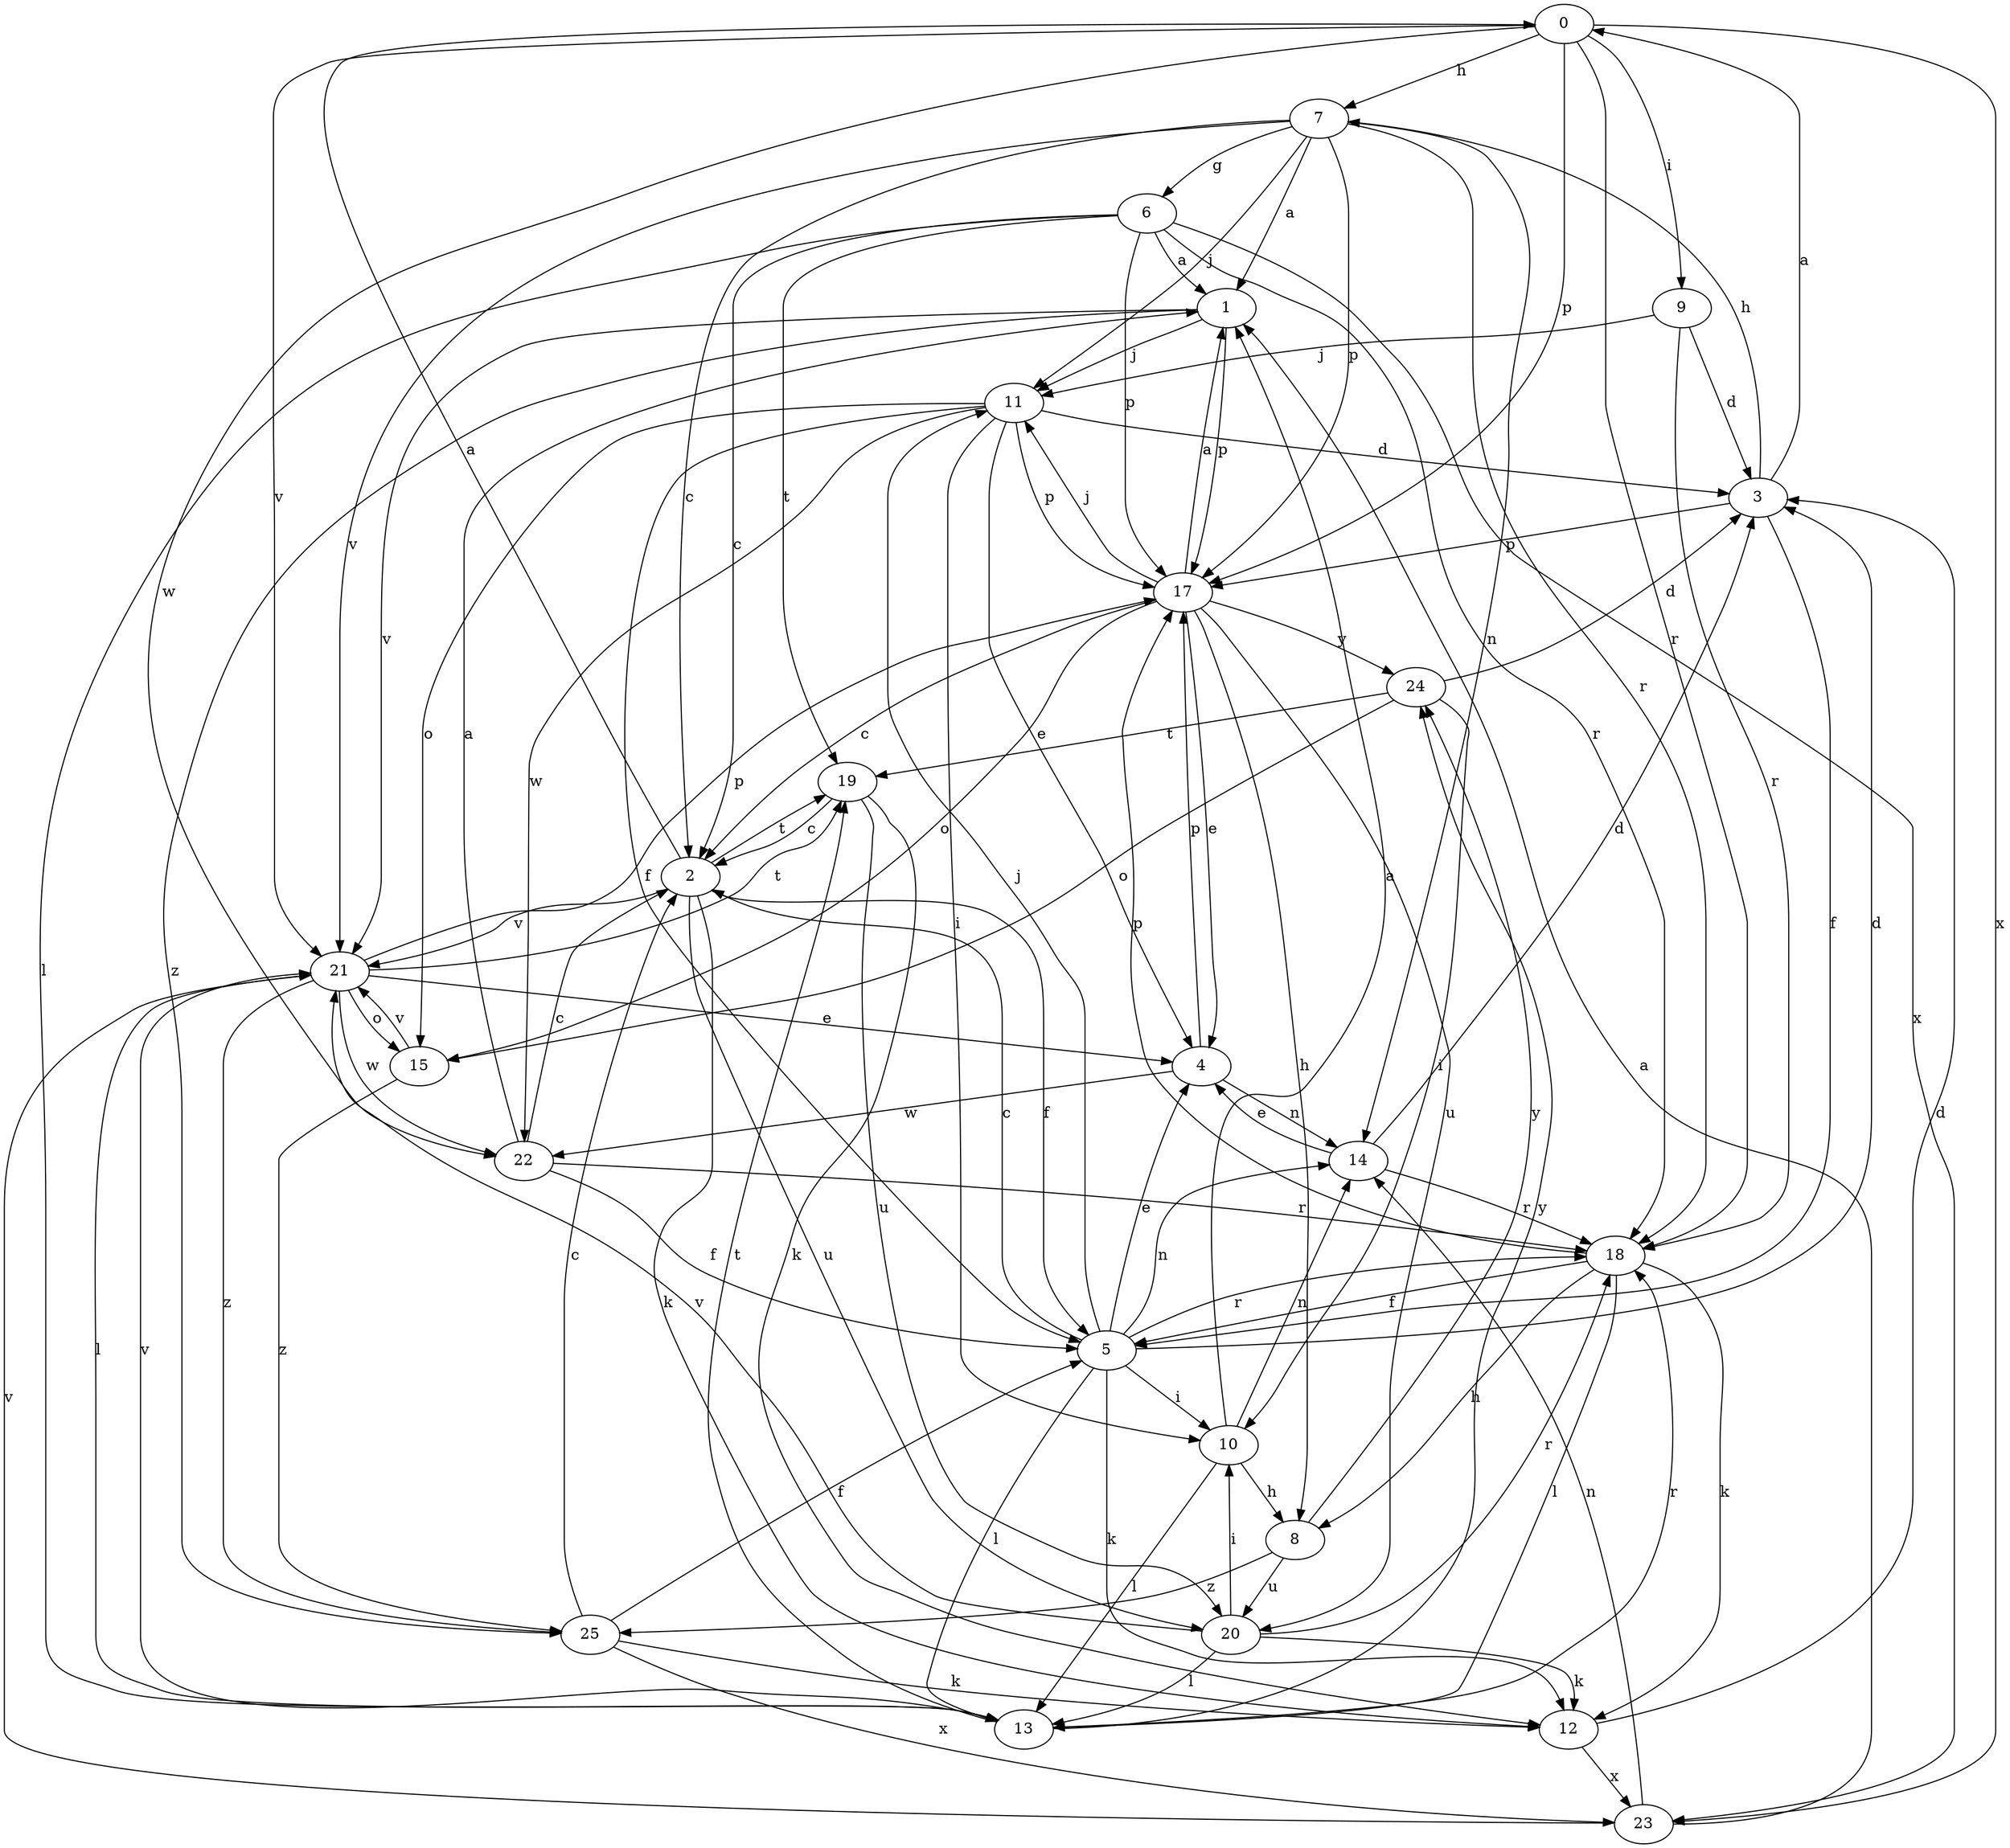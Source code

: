 strict digraph  {
0;
1;
2;
3;
4;
5;
6;
7;
8;
9;
10;
11;
12;
13;
14;
15;
17;
18;
19;
20;
21;
22;
23;
24;
25;
0 -> 7  [label=h];
0 -> 9  [label=i];
0 -> 17  [label=p];
0 -> 18  [label=r];
0 -> 21  [label=v];
0 -> 22  [label=w];
0 -> 23  [label=x];
1 -> 11  [label=j];
1 -> 17  [label=p];
1 -> 21  [label=v];
1 -> 25  [label=z];
2 -> 0  [label=a];
2 -> 5  [label=f];
2 -> 12  [label=k];
2 -> 19  [label=t];
2 -> 20  [label=u];
2 -> 21  [label=v];
3 -> 0  [label=a];
3 -> 5  [label=f];
3 -> 7  [label=h];
3 -> 17  [label=p];
4 -> 14  [label=n];
4 -> 17  [label=p];
4 -> 22  [label=w];
5 -> 2  [label=c];
5 -> 3  [label=d];
5 -> 4  [label=e];
5 -> 10  [label=i];
5 -> 11  [label=j];
5 -> 12  [label=k];
5 -> 13  [label=l];
5 -> 14  [label=n];
5 -> 18  [label=r];
6 -> 1  [label=a];
6 -> 2  [label=c];
6 -> 13  [label=l];
6 -> 17  [label=p];
6 -> 18  [label=r];
6 -> 19  [label=t];
6 -> 23  [label=x];
7 -> 1  [label=a];
7 -> 2  [label=c];
7 -> 6  [label=g];
7 -> 11  [label=j];
7 -> 14  [label=n];
7 -> 17  [label=p];
7 -> 18  [label=r];
7 -> 21  [label=v];
8 -> 20  [label=u];
8 -> 24  [label=y];
8 -> 25  [label=z];
9 -> 3  [label=d];
9 -> 11  [label=j];
9 -> 18  [label=r];
10 -> 1  [label=a];
10 -> 8  [label=h];
10 -> 13  [label=l];
10 -> 14  [label=n];
11 -> 3  [label=d];
11 -> 4  [label=e];
11 -> 5  [label=f];
11 -> 10  [label=i];
11 -> 15  [label=o];
11 -> 17  [label=p];
11 -> 22  [label=w];
12 -> 3  [label=d];
12 -> 23  [label=x];
13 -> 18  [label=r];
13 -> 19  [label=t];
13 -> 21  [label=v];
13 -> 24  [label=y];
14 -> 3  [label=d];
14 -> 4  [label=e];
14 -> 18  [label=r];
15 -> 21  [label=v];
15 -> 25  [label=z];
17 -> 1  [label=a];
17 -> 2  [label=c];
17 -> 4  [label=e];
17 -> 8  [label=h];
17 -> 11  [label=j];
17 -> 15  [label=o];
17 -> 20  [label=u];
17 -> 24  [label=y];
18 -> 5  [label=f];
18 -> 8  [label=h];
18 -> 12  [label=k];
18 -> 13  [label=l];
18 -> 17  [label=p];
19 -> 2  [label=c];
19 -> 12  [label=k];
19 -> 20  [label=u];
20 -> 10  [label=i];
20 -> 12  [label=k];
20 -> 13  [label=l];
20 -> 18  [label=r];
20 -> 21  [label=v];
21 -> 4  [label=e];
21 -> 13  [label=l];
21 -> 15  [label=o];
21 -> 17  [label=p];
21 -> 19  [label=t];
21 -> 22  [label=w];
21 -> 25  [label=z];
22 -> 1  [label=a];
22 -> 2  [label=c];
22 -> 5  [label=f];
22 -> 18  [label=r];
23 -> 1  [label=a];
23 -> 14  [label=n];
23 -> 21  [label=v];
24 -> 3  [label=d];
24 -> 10  [label=i];
24 -> 15  [label=o];
24 -> 19  [label=t];
25 -> 2  [label=c];
25 -> 5  [label=f];
25 -> 12  [label=k];
25 -> 23  [label=x];
}
